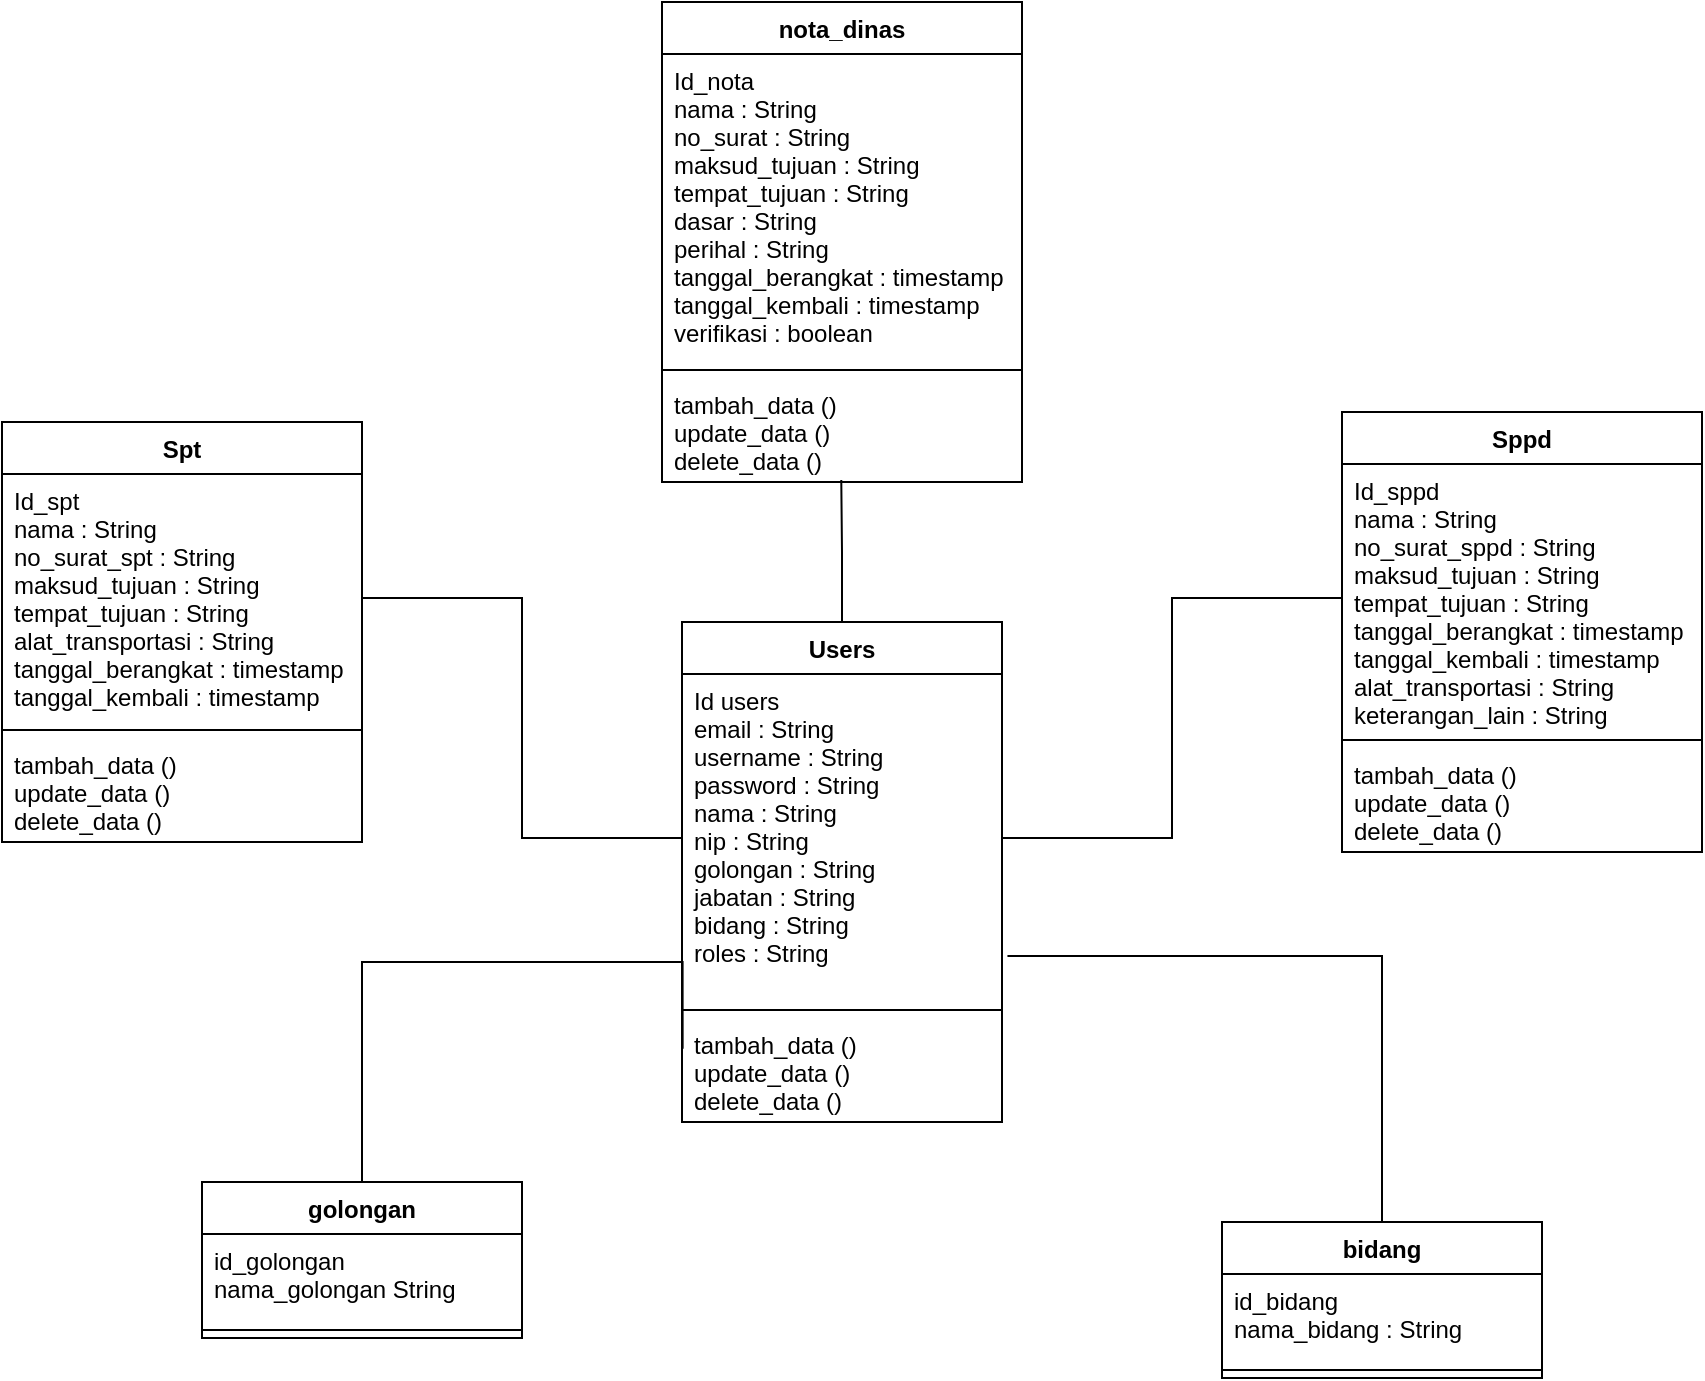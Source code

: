 <mxfile version="20.8.20" type="github">
  <diagram id="UmnSwsHBt0RntYIwVFSD" name="Page-1">
    <mxGraphModel dx="1500" dy="1930" grid="1" gridSize="10" guides="1" tooltips="1" connect="1" arrows="1" fold="1" page="1" pageScale="1" pageWidth="850" pageHeight="1100" math="0" shadow="0">
      <root>
        <mxCell id="0" />
        <mxCell id="1" parent="0" />
        <mxCell id="UctNJG47mYVbgRwblJmR-24" style="edgeStyle=orthogonalEdgeStyle;rounded=0;orthogonalLoop=1;jettySize=auto;html=1;entryX=0.498;entryY=0.981;entryDx=0;entryDy=0;entryPerimeter=0;endArrow=none;endFill=0;" edge="1" parent="1" source="6sNXYuHfo27tlo8KxHGq-7" target="UctNJG47mYVbgRwblJmR-8">
          <mxGeometry relative="1" as="geometry" />
        </mxCell>
        <mxCell id="6sNXYuHfo27tlo8KxHGq-7" value="Users" style="swimlane;fontStyle=1;align=center;verticalAlign=top;childLayout=stackLayout;horizontal=1;startSize=26;horizontalStack=0;resizeParent=1;resizeParentMax=0;resizeLast=0;collapsible=1;marginBottom=0;" parent="1" vertex="1">
          <mxGeometry x="360" y="290" width="160" height="250" as="geometry" />
        </mxCell>
        <mxCell id="6sNXYuHfo27tlo8KxHGq-8" value="Id users&#xa;email : String &#xa;username : String&#xa;password : String&#xa;nama : String&#xa;nip : String&#xa;golongan : String&#xa;jabatan : String&#xa;bidang : String&#xa;roles : String&#xa;" style="text;strokeColor=none;fillColor=none;align=left;verticalAlign=top;spacingLeft=4;spacingRight=4;overflow=hidden;rotatable=0;points=[[0,0.5],[1,0.5]];portConstraint=eastwest;" parent="6sNXYuHfo27tlo8KxHGq-7" vertex="1">
          <mxGeometry y="26" width="160" height="164" as="geometry" />
        </mxCell>
        <mxCell id="6sNXYuHfo27tlo8KxHGq-9" value="" style="line;strokeWidth=1;fillColor=none;align=left;verticalAlign=middle;spacingTop=-1;spacingLeft=3;spacingRight=3;rotatable=0;labelPosition=right;points=[];portConstraint=eastwest;strokeColor=inherit;" parent="6sNXYuHfo27tlo8KxHGq-7" vertex="1">
          <mxGeometry y="190" width="160" height="8" as="geometry" />
        </mxCell>
        <mxCell id="6sNXYuHfo27tlo8KxHGq-10" value="tambah_data ()&#xa;update_data ()&#xa;delete_data ()" style="text;strokeColor=none;fillColor=none;align=left;verticalAlign=top;spacingLeft=4;spacingRight=4;overflow=hidden;rotatable=0;points=[[0,0.5],[1,0.5]];portConstraint=eastwest;" parent="6sNXYuHfo27tlo8KxHGq-7" vertex="1">
          <mxGeometry y="198" width="160" height="52" as="geometry" />
        </mxCell>
        <mxCell id="6sNXYuHfo27tlo8KxHGq-12" value="Spt" style="swimlane;fontStyle=1;align=center;verticalAlign=top;childLayout=stackLayout;horizontal=1;startSize=26;horizontalStack=0;resizeParent=1;resizeParentMax=0;resizeLast=0;collapsible=1;marginBottom=0;" parent="1" vertex="1">
          <mxGeometry x="20" y="190" width="180" height="210" as="geometry" />
        </mxCell>
        <mxCell id="6sNXYuHfo27tlo8KxHGq-13" value="Id_spt&#xa;nama : String&#xa;no_surat_spt : String&#xa;maksud_tujuan : String&#xa;tempat_tujuan : String&#xa;alat_transportasi : String&#xa;tanggal_berangkat : timestamp&#xa;tanggal_kembali : timestamp" style="text;strokeColor=none;fillColor=none;align=left;verticalAlign=top;spacingLeft=4;spacingRight=4;overflow=hidden;rotatable=0;points=[[0,0.5],[1,0.5]];portConstraint=eastwest;" parent="6sNXYuHfo27tlo8KxHGq-12" vertex="1">
          <mxGeometry y="26" width="180" height="124" as="geometry" />
        </mxCell>
        <mxCell id="6sNXYuHfo27tlo8KxHGq-14" value="" style="line;strokeWidth=1;fillColor=none;align=left;verticalAlign=middle;spacingTop=-1;spacingLeft=3;spacingRight=3;rotatable=0;labelPosition=right;points=[];portConstraint=eastwest;strokeColor=inherit;" parent="6sNXYuHfo27tlo8KxHGq-12" vertex="1">
          <mxGeometry y="150" width="180" height="8" as="geometry" />
        </mxCell>
        <mxCell id="6sNXYuHfo27tlo8KxHGq-15" value="tambah_data ()&#xa;update_data ()&#xa;delete_data ()" style="text;strokeColor=none;fillColor=none;align=left;verticalAlign=top;spacingLeft=4;spacingRight=4;overflow=hidden;rotatable=0;points=[[0,0.5],[1,0.5]];portConstraint=eastwest;" parent="6sNXYuHfo27tlo8KxHGq-12" vertex="1">
          <mxGeometry y="158" width="180" height="52" as="geometry" />
        </mxCell>
        <mxCell id="6sNXYuHfo27tlo8KxHGq-18" value="Sppd" style="swimlane;fontStyle=1;align=center;verticalAlign=top;childLayout=stackLayout;horizontal=1;startSize=26;horizontalStack=0;resizeParent=1;resizeParentMax=0;resizeLast=0;collapsible=1;marginBottom=0;" parent="1" vertex="1">
          <mxGeometry x="690" y="185" width="180" height="220" as="geometry" />
        </mxCell>
        <mxCell id="6sNXYuHfo27tlo8KxHGq-19" value="Id_sppd&#xa;nama : String&#xa;no_surat_sppd : String&#xa;maksud_tujuan : String&#xa;tempat_tujuan : String&#xa;tanggal_berangkat : timestamp&#xa;tanggal_kembali : timestamp&#xa;alat_transportasi : String&#xa;keterangan_lain : String&#xa;" style="text;strokeColor=none;fillColor=none;align=left;verticalAlign=top;spacingLeft=4;spacingRight=4;overflow=hidden;rotatable=0;points=[[0,0.5],[1,0.5]];portConstraint=eastwest;" parent="6sNXYuHfo27tlo8KxHGq-18" vertex="1">
          <mxGeometry y="26" width="180" height="134" as="geometry" />
        </mxCell>
        <mxCell id="6sNXYuHfo27tlo8KxHGq-20" value="" style="line;strokeWidth=1;fillColor=none;align=left;verticalAlign=middle;spacingTop=-1;spacingLeft=3;spacingRight=3;rotatable=0;labelPosition=right;points=[];portConstraint=eastwest;strokeColor=inherit;" parent="6sNXYuHfo27tlo8KxHGq-18" vertex="1">
          <mxGeometry y="160" width="180" height="8" as="geometry" />
        </mxCell>
        <mxCell id="6sNXYuHfo27tlo8KxHGq-21" value="tambah_data ()&#xa;update_data ()&#xa;delete_data ()" style="text;strokeColor=none;fillColor=none;align=left;verticalAlign=top;spacingLeft=4;spacingRight=4;overflow=hidden;rotatable=0;points=[[0,0.5],[1,0.5]];portConstraint=eastwest;" parent="6sNXYuHfo27tlo8KxHGq-18" vertex="1">
          <mxGeometry y="168" width="180" height="52" as="geometry" />
        </mxCell>
        <mxCell id="6sNXYuHfo27tlo8KxHGq-30" style="edgeStyle=orthogonalEdgeStyle;rounded=0;orthogonalLoop=1;jettySize=auto;html=1;endArrow=none;endFill=0;" parent="1" source="6sNXYuHfo27tlo8KxHGq-8" target="6sNXYuHfo27tlo8KxHGq-19" edge="1">
          <mxGeometry relative="1" as="geometry" />
        </mxCell>
        <mxCell id="UctNJG47mYVbgRwblJmR-5" value="nota_dinas" style="swimlane;fontStyle=1;align=center;verticalAlign=top;childLayout=stackLayout;horizontal=1;startSize=26;horizontalStack=0;resizeParent=1;resizeParentMax=0;resizeLast=0;collapsible=1;marginBottom=0;" vertex="1" parent="1">
          <mxGeometry x="350" y="-20" width="180" height="240" as="geometry" />
        </mxCell>
        <mxCell id="UctNJG47mYVbgRwblJmR-6" value="Id_nota&#xa;nama : String&#xa;no_surat : String&#xa;maksud_tujuan : String&#xa;tempat_tujuan : String&#xa;dasar : String&#xa;perihal : String&#xa;tanggal_berangkat : timestamp&#xa;tanggal_kembali : timestamp&#xa;verifikasi : boolean&#xa;" style="text;strokeColor=none;fillColor=none;align=left;verticalAlign=top;spacingLeft=4;spacingRight=4;overflow=hidden;rotatable=0;points=[[0,0.5],[1,0.5]];portConstraint=eastwest;" vertex="1" parent="UctNJG47mYVbgRwblJmR-5">
          <mxGeometry y="26" width="180" height="154" as="geometry" />
        </mxCell>
        <mxCell id="UctNJG47mYVbgRwblJmR-7" value="" style="line;strokeWidth=1;fillColor=none;align=left;verticalAlign=middle;spacingTop=-1;spacingLeft=3;spacingRight=3;rotatable=0;labelPosition=right;points=[];portConstraint=eastwest;strokeColor=inherit;" vertex="1" parent="UctNJG47mYVbgRwblJmR-5">
          <mxGeometry y="180" width="180" height="8" as="geometry" />
        </mxCell>
        <mxCell id="UctNJG47mYVbgRwblJmR-8" value="tambah_data ()&#xa;update_data ()&#xa;delete_data ()" style="text;strokeColor=none;fillColor=none;align=left;verticalAlign=top;spacingLeft=4;spacingRight=4;overflow=hidden;rotatable=0;points=[[0,0.5],[1,0.5]];portConstraint=eastwest;" vertex="1" parent="UctNJG47mYVbgRwblJmR-5">
          <mxGeometry y="188" width="180" height="52" as="geometry" />
        </mxCell>
        <mxCell id="UctNJG47mYVbgRwblJmR-16" style="edgeStyle=orthogonalEdgeStyle;rounded=0;orthogonalLoop=1;jettySize=auto;html=1;entryX=0.002;entryY=0.296;entryDx=0;entryDy=0;entryPerimeter=0;endArrow=none;endFill=0;" edge="1" parent="1" source="UctNJG47mYVbgRwblJmR-9" target="6sNXYuHfo27tlo8KxHGq-10">
          <mxGeometry relative="1" as="geometry">
            <Array as="points">
              <mxPoint x="200" y="460" />
              <mxPoint x="360" y="460" />
            </Array>
          </mxGeometry>
        </mxCell>
        <mxCell id="UctNJG47mYVbgRwblJmR-9" value="golongan" style="swimlane;fontStyle=1;align=center;verticalAlign=top;childLayout=stackLayout;horizontal=1;startSize=26;horizontalStack=0;resizeParent=1;resizeParentMax=0;resizeLast=0;collapsible=1;marginBottom=0;" vertex="1" parent="1">
          <mxGeometry x="120" y="570" width="160" height="78" as="geometry" />
        </mxCell>
        <mxCell id="UctNJG47mYVbgRwblJmR-10" value="id_golongan&#xa;nama_golongan String" style="text;strokeColor=none;fillColor=none;align=left;verticalAlign=top;spacingLeft=4;spacingRight=4;overflow=hidden;rotatable=0;points=[[0,0.5],[1,0.5]];portConstraint=eastwest;" vertex="1" parent="UctNJG47mYVbgRwblJmR-9">
          <mxGeometry y="26" width="160" height="44" as="geometry" />
        </mxCell>
        <mxCell id="UctNJG47mYVbgRwblJmR-11" value="" style="line;strokeWidth=1;fillColor=none;align=left;verticalAlign=middle;spacingTop=-1;spacingLeft=3;spacingRight=3;rotatable=0;labelPosition=right;points=[];portConstraint=eastwest;strokeColor=inherit;" vertex="1" parent="UctNJG47mYVbgRwblJmR-9">
          <mxGeometry y="70" width="160" height="8" as="geometry" />
        </mxCell>
        <mxCell id="UctNJG47mYVbgRwblJmR-18" style="edgeStyle=orthogonalEdgeStyle;rounded=0;orthogonalLoop=1;jettySize=auto;html=1;entryX=1.017;entryY=0.86;entryDx=0;entryDy=0;entryPerimeter=0;endArrow=none;endFill=0;" edge="1" parent="1" source="UctNJG47mYVbgRwblJmR-13" target="6sNXYuHfo27tlo8KxHGq-8">
          <mxGeometry relative="1" as="geometry" />
        </mxCell>
        <mxCell id="UctNJG47mYVbgRwblJmR-13" value="bidang" style="swimlane;fontStyle=1;align=center;verticalAlign=top;childLayout=stackLayout;horizontal=1;startSize=26;horizontalStack=0;resizeParent=1;resizeParentMax=0;resizeLast=0;collapsible=1;marginBottom=0;" vertex="1" parent="1">
          <mxGeometry x="630" y="590" width="160" height="78" as="geometry" />
        </mxCell>
        <mxCell id="UctNJG47mYVbgRwblJmR-14" value="id_bidang&#xa;nama_bidang : String" style="text;strokeColor=none;fillColor=none;align=left;verticalAlign=top;spacingLeft=4;spacingRight=4;overflow=hidden;rotatable=0;points=[[0,0.5],[1,0.5]];portConstraint=eastwest;" vertex="1" parent="UctNJG47mYVbgRwblJmR-13">
          <mxGeometry y="26" width="160" height="44" as="geometry" />
        </mxCell>
        <mxCell id="UctNJG47mYVbgRwblJmR-15" value="" style="line;strokeWidth=1;fillColor=none;align=left;verticalAlign=middle;spacingTop=-1;spacingLeft=3;spacingRight=3;rotatable=0;labelPosition=right;points=[];portConstraint=eastwest;strokeColor=inherit;" vertex="1" parent="UctNJG47mYVbgRwblJmR-13">
          <mxGeometry y="70" width="160" height="8" as="geometry" />
        </mxCell>
        <mxCell id="UctNJG47mYVbgRwblJmR-17" style="edgeStyle=orthogonalEdgeStyle;rounded=0;orthogonalLoop=1;jettySize=auto;html=1;entryX=0;entryY=0.5;entryDx=0;entryDy=0;endArrow=none;endFill=0;" edge="1" parent="1" source="6sNXYuHfo27tlo8KxHGq-13" target="6sNXYuHfo27tlo8KxHGq-8">
          <mxGeometry relative="1" as="geometry" />
        </mxCell>
      </root>
    </mxGraphModel>
  </diagram>
</mxfile>
